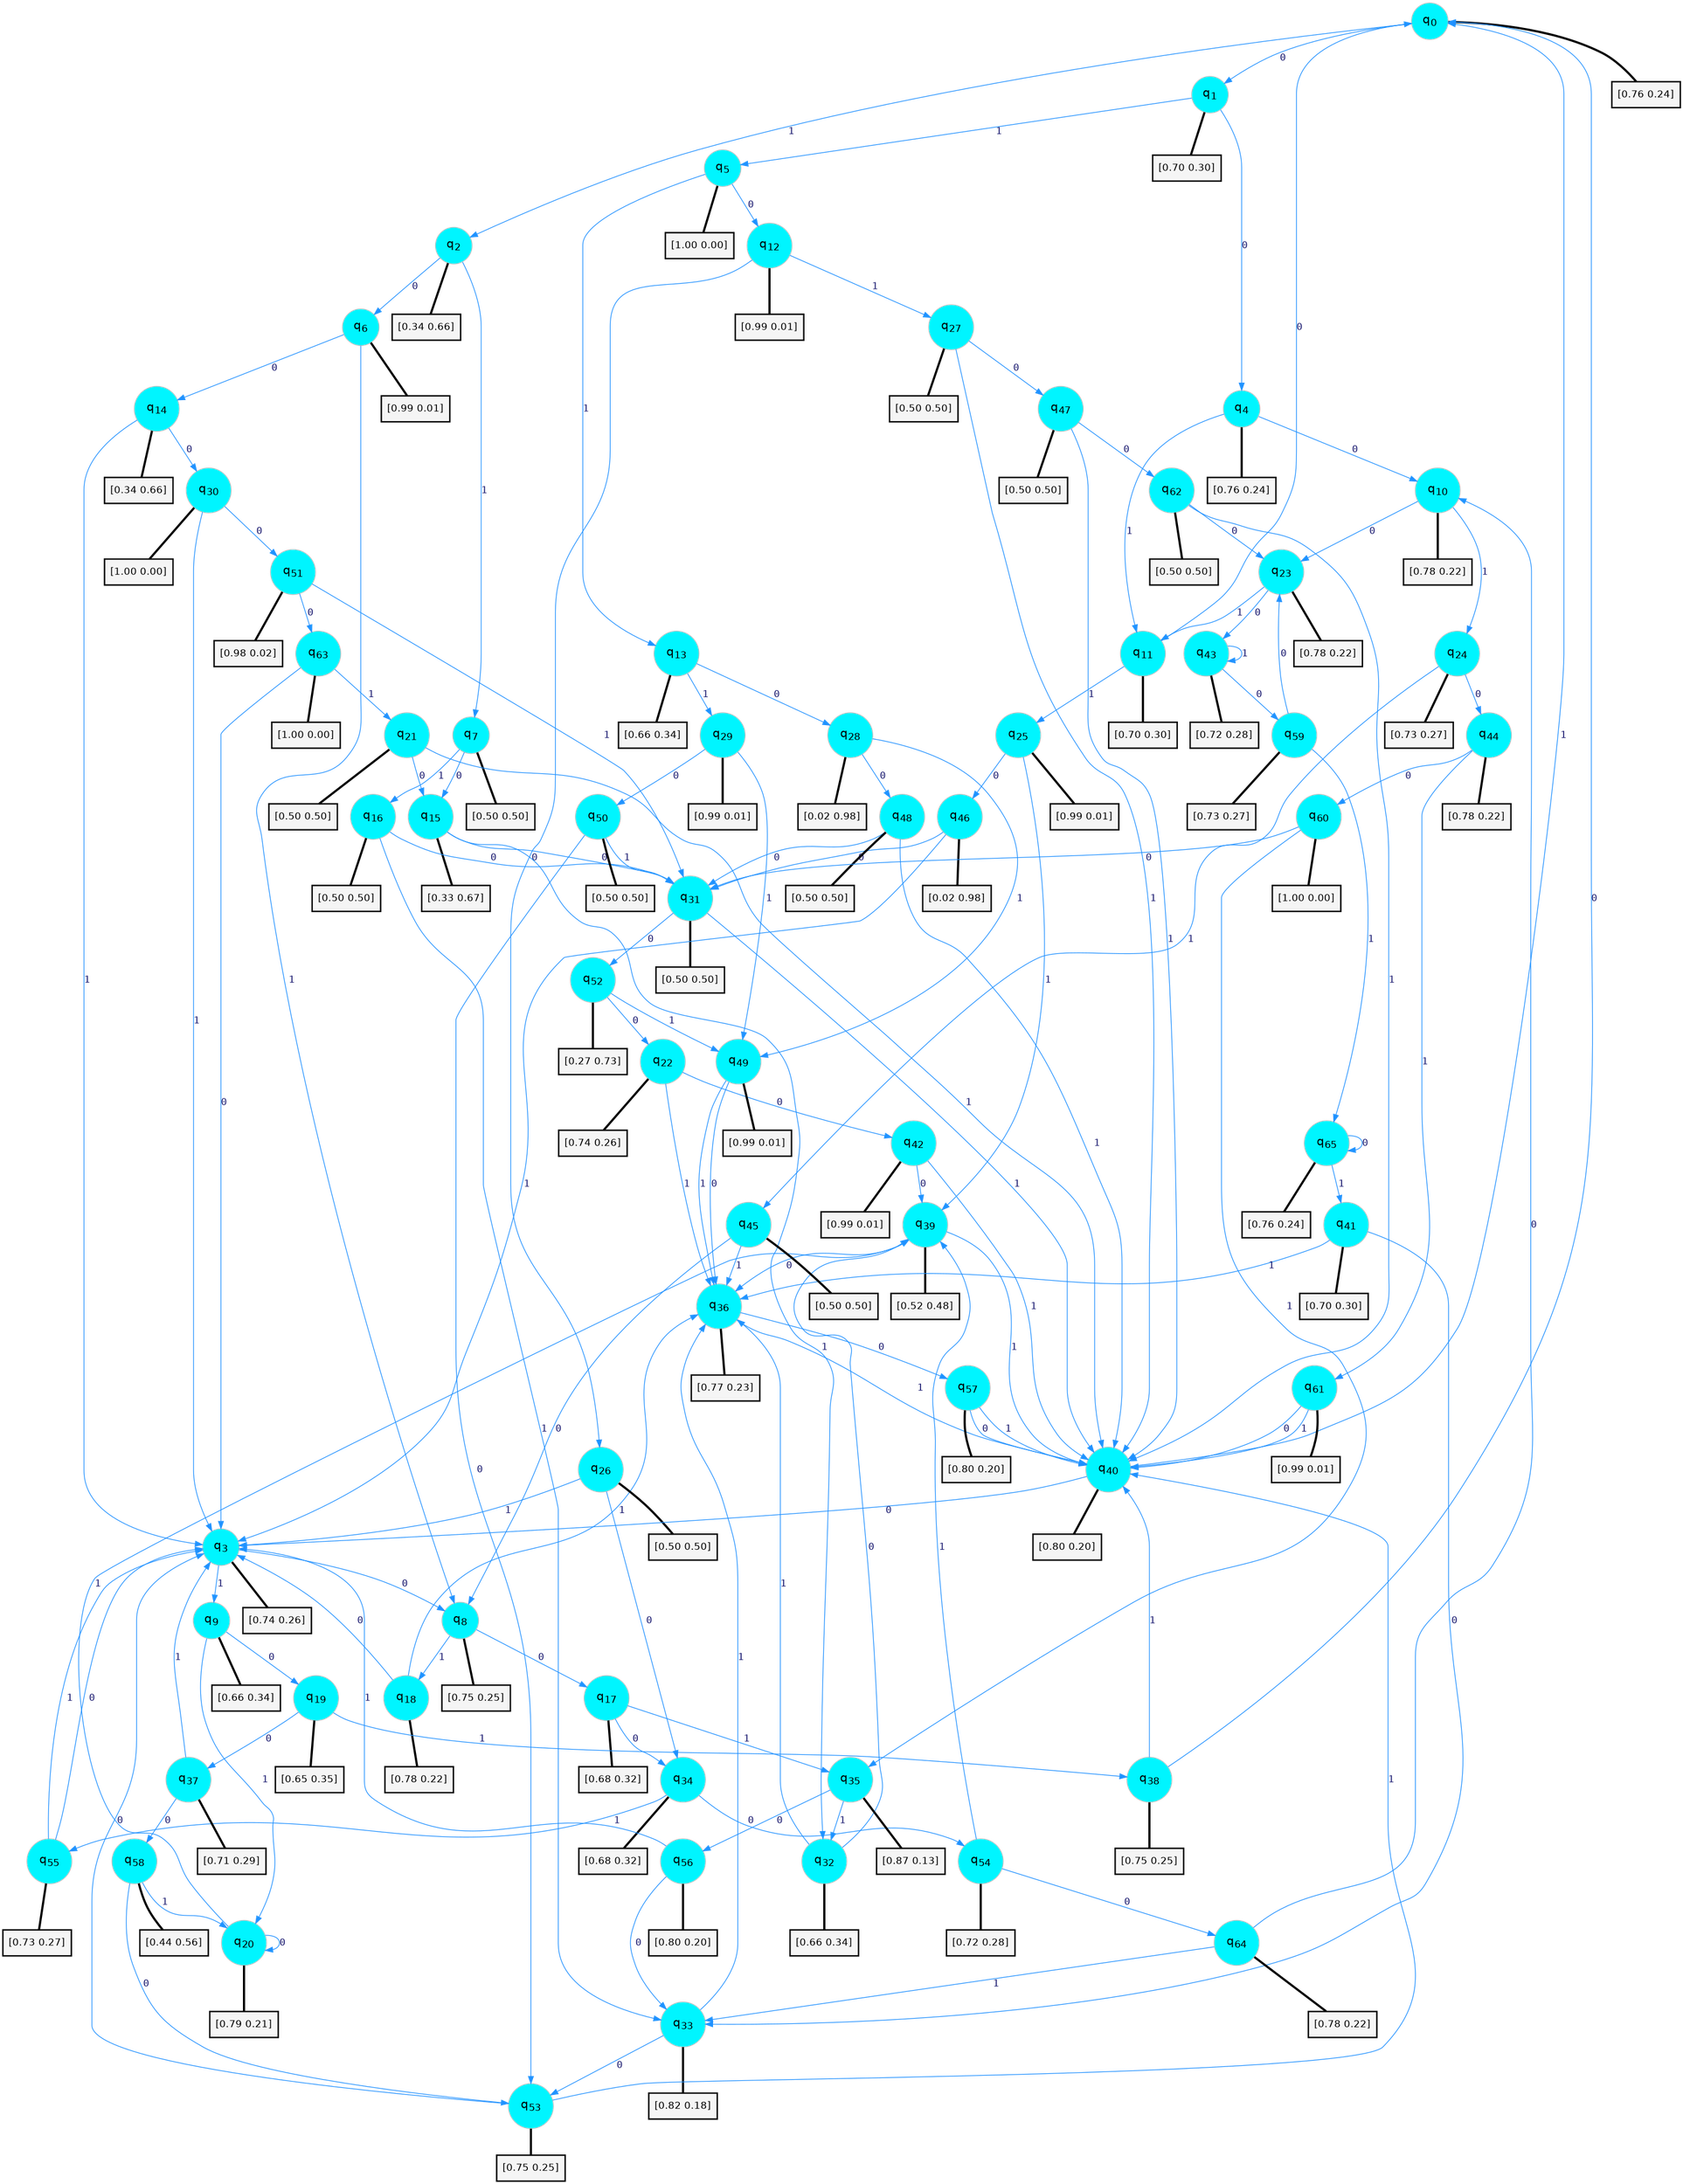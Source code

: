 digraph G {
graph [
bgcolor=transparent, dpi=300, rankdir=TD, size="40,25"];
node [
color=gray, fillcolor=turquoise1, fontcolor=black, fontname=Helvetica, fontsize=16, fontweight=bold, shape=circle, style=filled];
edge [
arrowsize=1, color=dodgerblue1, fontcolor=midnightblue, fontname=courier, fontweight=bold, penwidth=1, style=solid, weight=20];
0[label=<q<SUB>0</SUB>>];
1[label=<q<SUB>1</SUB>>];
2[label=<q<SUB>2</SUB>>];
3[label=<q<SUB>3</SUB>>];
4[label=<q<SUB>4</SUB>>];
5[label=<q<SUB>5</SUB>>];
6[label=<q<SUB>6</SUB>>];
7[label=<q<SUB>7</SUB>>];
8[label=<q<SUB>8</SUB>>];
9[label=<q<SUB>9</SUB>>];
10[label=<q<SUB>10</SUB>>];
11[label=<q<SUB>11</SUB>>];
12[label=<q<SUB>12</SUB>>];
13[label=<q<SUB>13</SUB>>];
14[label=<q<SUB>14</SUB>>];
15[label=<q<SUB>15</SUB>>];
16[label=<q<SUB>16</SUB>>];
17[label=<q<SUB>17</SUB>>];
18[label=<q<SUB>18</SUB>>];
19[label=<q<SUB>19</SUB>>];
20[label=<q<SUB>20</SUB>>];
21[label=<q<SUB>21</SUB>>];
22[label=<q<SUB>22</SUB>>];
23[label=<q<SUB>23</SUB>>];
24[label=<q<SUB>24</SUB>>];
25[label=<q<SUB>25</SUB>>];
26[label=<q<SUB>26</SUB>>];
27[label=<q<SUB>27</SUB>>];
28[label=<q<SUB>28</SUB>>];
29[label=<q<SUB>29</SUB>>];
30[label=<q<SUB>30</SUB>>];
31[label=<q<SUB>31</SUB>>];
32[label=<q<SUB>32</SUB>>];
33[label=<q<SUB>33</SUB>>];
34[label=<q<SUB>34</SUB>>];
35[label=<q<SUB>35</SUB>>];
36[label=<q<SUB>36</SUB>>];
37[label=<q<SUB>37</SUB>>];
38[label=<q<SUB>38</SUB>>];
39[label=<q<SUB>39</SUB>>];
40[label=<q<SUB>40</SUB>>];
41[label=<q<SUB>41</SUB>>];
42[label=<q<SUB>42</SUB>>];
43[label=<q<SUB>43</SUB>>];
44[label=<q<SUB>44</SUB>>];
45[label=<q<SUB>45</SUB>>];
46[label=<q<SUB>46</SUB>>];
47[label=<q<SUB>47</SUB>>];
48[label=<q<SUB>48</SUB>>];
49[label=<q<SUB>49</SUB>>];
50[label=<q<SUB>50</SUB>>];
51[label=<q<SUB>51</SUB>>];
52[label=<q<SUB>52</SUB>>];
53[label=<q<SUB>53</SUB>>];
54[label=<q<SUB>54</SUB>>];
55[label=<q<SUB>55</SUB>>];
56[label=<q<SUB>56</SUB>>];
57[label=<q<SUB>57</SUB>>];
58[label=<q<SUB>58</SUB>>];
59[label=<q<SUB>59</SUB>>];
60[label=<q<SUB>60</SUB>>];
61[label=<q<SUB>61</SUB>>];
62[label=<q<SUB>62</SUB>>];
63[label=<q<SUB>63</SUB>>];
64[label=<q<SUB>64</SUB>>];
65[label=<q<SUB>65</SUB>>];
66[label="[0.76 0.24]", shape=box,fontcolor=black, fontname=Helvetica, fontsize=14, penwidth=2, fillcolor=whitesmoke,color=black];
67[label="[0.70 0.30]", shape=box,fontcolor=black, fontname=Helvetica, fontsize=14, penwidth=2, fillcolor=whitesmoke,color=black];
68[label="[0.34 0.66]", shape=box,fontcolor=black, fontname=Helvetica, fontsize=14, penwidth=2, fillcolor=whitesmoke,color=black];
69[label="[0.74 0.26]", shape=box,fontcolor=black, fontname=Helvetica, fontsize=14, penwidth=2, fillcolor=whitesmoke,color=black];
70[label="[0.76 0.24]", shape=box,fontcolor=black, fontname=Helvetica, fontsize=14, penwidth=2, fillcolor=whitesmoke,color=black];
71[label="[1.00 0.00]", shape=box,fontcolor=black, fontname=Helvetica, fontsize=14, penwidth=2, fillcolor=whitesmoke,color=black];
72[label="[0.99 0.01]", shape=box,fontcolor=black, fontname=Helvetica, fontsize=14, penwidth=2, fillcolor=whitesmoke,color=black];
73[label="[0.50 0.50]", shape=box,fontcolor=black, fontname=Helvetica, fontsize=14, penwidth=2, fillcolor=whitesmoke,color=black];
74[label="[0.75 0.25]", shape=box,fontcolor=black, fontname=Helvetica, fontsize=14, penwidth=2, fillcolor=whitesmoke,color=black];
75[label="[0.66 0.34]", shape=box,fontcolor=black, fontname=Helvetica, fontsize=14, penwidth=2, fillcolor=whitesmoke,color=black];
76[label="[0.78 0.22]", shape=box,fontcolor=black, fontname=Helvetica, fontsize=14, penwidth=2, fillcolor=whitesmoke,color=black];
77[label="[0.70 0.30]", shape=box,fontcolor=black, fontname=Helvetica, fontsize=14, penwidth=2, fillcolor=whitesmoke,color=black];
78[label="[0.99 0.01]", shape=box,fontcolor=black, fontname=Helvetica, fontsize=14, penwidth=2, fillcolor=whitesmoke,color=black];
79[label="[0.66 0.34]", shape=box,fontcolor=black, fontname=Helvetica, fontsize=14, penwidth=2, fillcolor=whitesmoke,color=black];
80[label="[0.34 0.66]", shape=box,fontcolor=black, fontname=Helvetica, fontsize=14, penwidth=2, fillcolor=whitesmoke,color=black];
81[label="[0.33 0.67]", shape=box,fontcolor=black, fontname=Helvetica, fontsize=14, penwidth=2, fillcolor=whitesmoke,color=black];
82[label="[0.50 0.50]", shape=box,fontcolor=black, fontname=Helvetica, fontsize=14, penwidth=2, fillcolor=whitesmoke,color=black];
83[label="[0.68 0.32]", shape=box,fontcolor=black, fontname=Helvetica, fontsize=14, penwidth=2, fillcolor=whitesmoke,color=black];
84[label="[0.78 0.22]", shape=box,fontcolor=black, fontname=Helvetica, fontsize=14, penwidth=2, fillcolor=whitesmoke,color=black];
85[label="[0.65 0.35]", shape=box,fontcolor=black, fontname=Helvetica, fontsize=14, penwidth=2, fillcolor=whitesmoke,color=black];
86[label="[0.79 0.21]", shape=box,fontcolor=black, fontname=Helvetica, fontsize=14, penwidth=2, fillcolor=whitesmoke,color=black];
87[label="[0.50 0.50]", shape=box,fontcolor=black, fontname=Helvetica, fontsize=14, penwidth=2, fillcolor=whitesmoke,color=black];
88[label="[0.74 0.26]", shape=box,fontcolor=black, fontname=Helvetica, fontsize=14, penwidth=2, fillcolor=whitesmoke,color=black];
89[label="[0.78 0.22]", shape=box,fontcolor=black, fontname=Helvetica, fontsize=14, penwidth=2, fillcolor=whitesmoke,color=black];
90[label="[0.73 0.27]", shape=box,fontcolor=black, fontname=Helvetica, fontsize=14, penwidth=2, fillcolor=whitesmoke,color=black];
91[label="[0.99 0.01]", shape=box,fontcolor=black, fontname=Helvetica, fontsize=14, penwidth=2, fillcolor=whitesmoke,color=black];
92[label="[0.50 0.50]", shape=box,fontcolor=black, fontname=Helvetica, fontsize=14, penwidth=2, fillcolor=whitesmoke,color=black];
93[label="[0.50 0.50]", shape=box,fontcolor=black, fontname=Helvetica, fontsize=14, penwidth=2, fillcolor=whitesmoke,color=black];
94[label="[0.02 0.98]", shape=box,fontcolor=black, fontname=Helvetica, fontsize=14, penwidth=2, fillcolor=whitesmoke,color=black];
95[label="[0.99 0.01]", shape=box,fontcolor=black, fontname=Helvetica, fontsize=14, penwidth=2, fillcolor=whitesmoke,color=black];
96[label="[1.00 0.00]", shape=box,fontcolor=black, fontname=Helvetica, fontsize=14, penwidth=2, fillcolor=whitesmoke,color=black];
97[label="[0.50 0.50]", shape=box,fontcolor=black, fontname=Helvetica, fontsize=14, penwidth=2, fillcolor=whitesmoke,color=black];
98[label="[0.66 0.34]", shape=box,fontcolor=black, fontname=Helvetica, fontsize=14, penwidth=2, fillcolor=whitesmoke,color=black];
99[label="[0.82 0.18]", shape=box,fontcolor=black, fontname=Helvetica, fontsize=14, penwidth=2, fillcolor=whitesmoke,color=black];
100[label="[0.68 0.32]", shape=box,fontcolor=black, fontname=Helvetica, fontsize=14, penwidth=2, fillcolor=whitesmoke,color=black];
101[label="[0.87 0.13]", shape=box,fontcolor=black, fontname=Helvetica, fontsize=14, penwidth=2, fillcolor=whitesmoke,color=black];
102[label="[0.77 0.23]", shape=box,fontcolor=black, fontname=Helvetica, fontsize=14, penwidth=2, fillcolor=whitesmoke,color=black];
103[label="[0.71 0.29]", shape=box,fontcolor=black, fontname=Helvetica, fontsize=14, penwidth=2, fillcolor=whitesmoke,color=black];
104[label="[0.75 0.25]", shape=box,fontcolor=black, fontname=Helvetica, fontsize=14, penwidth=2, fillcolor=whitesmoke,color=black];
105[label="[0.52 0.48]", shape=box,fontcolor=black, fontname=Helvetica, fontsize=14, penwidth=2, fillcolor=whitesmoke,color=black];
106[label="[0.80 0.20]", shape=box,fontcolor=black, fontname=Helvetica, fontsize=14, penwidth=2, fillcolor=whitesmoke,color=black];
107[label="[0.70 0.30]", shape=box,fontcolor=black, fontname=Helvetica, fontsize=14, penwidth=2, fillcolor=whitesmoke,color=black];
108[label="[0.99 0.01]", shape=box,fontcolor=black, fontname=Helvetica, fontsize=14, penwidth=2, fillcolor=whitesmoke,color=black];
109[label="[0.72 0.28]", shape=box,fontcolor=black, fontname=Helvetica, fontsize=14, penwidth=2, fillcolor=whitesmoke,color=black];
110[label="[0.78 0.22]", shape=box,fontcolor=black, fontname=Helvetica, fontsize=14, penwidth=2, fillcolor=whitesmoke,color=black];
111[label="[0.50 0.50]", shape=box,fontcolor=black, fontname=Helvetica, fontsize=14, penwidth=2, fillcolor=whitesmoke,color=black];
112[label="[0.02 0.98]", shape=box,fontcolor=black, fontname=Helvetica, fontsize=14, penwidth=2, fillcolor=whitesmoke,color=black];
113[label="[0.50 0.50]", shape=box,fontcolor=black, fontname=Helvetica, fontsize=14, penwidth=2, fillcolor=whitesmoke,color=black];
114[label="[0.50 0.50]", shape=box,fontcolor=black, fontname=Helvetica, fontsize=14, penwidth=2, fillcolor=whitesmoke,color=black];
115[label="[0.99 0.01]", shape=box,fontcolor=black, fontname=Helvetica, fontsize=14, penwidth=2, fillcolor=whitesmoke,color=black];
116[label="[0.50 0.50]", shape=box,fontcolor=black, fontname=Helvetica, fontsize=14, penwidth=2, fillcolor=whitesmoke,color=black];
117[label="[0.98 0.02]", shape=box,fontcolor=black, fontname=Helvetica, fontsize=14, penwidth=2, fillcolor=whitesmoke,color=black];
118[label="[0.27 0.73]", shape=box,fontcolor=black, fontname=Helvetica, fontsize=14, penwidth=2, fillcolor=whitesmoke,color=black];
119[label="[0.75 0.25]", shape=box,fontcolor=black, fontname=Helvetica, fontsize=14, penwidth=2, fillcolor=whitesmoke,color=black];
120[label="[0.72 0.28]", shape=box,fontcolor=black, fontname=Helvetica, fontsize=14, penwidth=2, fillcolor=whitesmoke,color=black];
121[label="[0.73 0.27]", shape=box,fontcolor=black, fontname=Helvetica, fontsize=14, penwidth=2, fillcolor=whitesmoke,color=black];
122[label="[0.80 0.20]", shape=box,fontcolor=black, fontname=Helvetica, fontsize=14, penwidth=2, fillcolor=whitesmoke,color=black];
123[label="[0.80 0.20]", shape=box,fontcolor=black, fontname=Helvetica, fontsize=14, penwidth=2, fillcolor=whitesmoke,color=black];
124[label="[0.44 0.56]", shape=box,fontcolor=black, fontname=Helvetica, fontsize=14, penwidth=2, fillcolor=whitesmoke,color=black];
125[label="[0.73 0.27]", shape=box,fontcolor=black, fontname=Helvetica, fontsize=14, penwidth=2, fillcolor=whitesmoke,color=black];
126[label="[1.00 0.00]", shape=box,fontcolor=black, fontname=Helvetica, fontsize=14, penwidth=2, fillcolor=whitesmoke,color=black];
127[label="[0.99 0.01]", shape=box,fontcolor=black, fontname=Helvetica, fontsize=14, penwidth=2, fillcolor=whitesmoke,color=black];
128[label="[0.50 0.50]", shape=box,fontcolor=black, fontname=Helvetica, fontsize=14, penwidth=2, fillcolor=whitesmoke,color=black];
129[label="[1.00 0.00]", shape=box,fontcolor=black, fontname=Helvetica, fontsize=14, penwidth=2, fillcolor=whitesmoke,color=black];
130[label="[0.78 0.22]", shape=box,fontcolor=black, fontname=Helvetica, fontsize=14, penwidth=2, fillcolor=whitesmoke,color=black];
131[label="[0.76 0.24]", shape=box,fontcolor=black, fontname=Helvetica, fontsize=14, penwidth=2, fillcolor=whitesmoke,color=black];
0->1 [label=0];
0->2 [label=1];
0->66 [arrowhead=none, penwidth=3,color=black];
1->4 [label=0];
1->5 [label=1];
1->67 [arrowhead=none, penwidth=3,color=black];
2->6 [label=0];
2->7 [label=1];
2->68 [arrowhead=none, penwidth=3,color=black];
3->8 [label=0];
3->9 [label=1];
3->69 [arrowhead=none, penwidth=3,color=black];
4->10 [label=0];
4->11 [label=1];
4->70 [arrowhead=none, penwidth=3,color=black];
5->12 [label=0];
5->13 [label=1];
5->71 [arrowhead=none, penwidth=3,color=black];
6->14 [label=0];
6->8 [label=1];
6->72 [arrowhead=none, penwidth=3,color=black];
7->15 [label=0];
7->16 [label=1];
7->73 [arrowhead=none, penwidth=3,color=black];
8->17 [label=0];
8->18 [label=1];
8->74 [arrowhead=none, penwidth=3,color=black];
9->19 [label=0];
9->20 [label=1];
9->75 [arrowhead=none, penwidth=3,color=black];
10->23 [label=0];
10->24 [label=1];
10->76 [arrowhead=none, penwidth=3,color=black];
11->0 [label=0];
11->25 [label=1];
11->77 [arrowhead=none, penwidth=3,color=black];
12->26 [label=0];
12->27 [label=1];
12->78 [arrowhead=none, penwidth=3,color=black];
13->28 [label=0];
13->29 [label=1];
13->79 [arrowhead=none, penwidth=3,color=black];
14->30 [label=0];
14->3 [label=1];
14->80 [arrowhead=none, penwidth=3,color=black];
15->31 [label=0];
15->32 [label=1];
15->81 [arrowhead=none, penwidth=3,color=black];
16->31 [label=0];
16->33 [label=1];
16->82 [arrowhead=none, penwidth=3,color=black];
17->34 [label=0];
17->35 [label=1];
17->83 [arrowhead=none, penwidth=3,color=black];
18->3 [label=0];
18->36 [label=1];
18->84 [arrowhead=none, penwidth=3,color=black];
19->37 [label=0];
19->38 [label=1];
19->85 [arrowhead=none, penwidth=3,color=black];
20->20 [label=0];
20->39 [label=1];
20->86 [arrowhead=none, penwidth=3,color=black];
21->15 [label=0];
21->40 [label=1];
21->87 [arrowhead=none, penwidth=3,color=black];
22->42 [label=0];
22->36 [label=1];
22->88 [arrowhead=none, penwidth=3,color=black];
23->43 [label=0];
23->11 [label=1];
23->89 [arrowhead=none, penwidth=3,color=black];
24->44 [label=0];
24->45 [label=1];
24->90 [arrowhead=none, penwidth=3,color=black];
25->46 [label=0];
25->39 [label=1];
25->91 [arrowhead=none, penwidth=3,color=black];
26->34 [label=0];
26->3 [label=1];
26->92 [arrowhead=none, penwidth=3,color=black];
27->47 [label=0];
27->40 [label=1];
27->93 [arrowhead=none, penwidth=3,color=black];
28->48 [label=0];
28->49 [label=1];
28->94 [arrowhead=none, penwidth=3,color=black];
29->50 [label=0];
29->49 [label=1];
29->95 [arrowhead=none, penwidth=3,color=black];
30->51 [label=0];
30->3 [label=1];
30->96 [arrowhead=none, penwidth=3,color=black];
31->52 [label=0];
31->40 [label=1];
31->97 [arrowhead=none, penwidth=3,color=black];
32->39 [label=0];
32->36 [label=1];
32->98 [arrowhead=none, penwidth=3,color=black];
33->53 [label=0];
33->36 [label=1];
33->99 [arrowhead=none, penwidth=3,color=black];
34->54 [label=0];
34->55 [label=1];
34->100 [arrowhead=none, penwidth=3,color=black];
35->56 [label=0];
35->32 [label=1];
35->101 [arrowhead=none, penwidth=3,color=black];
36->57 [label=0];
36->40 [label=1];
36->102 [arrowhead=none, penwidth=3,color=black];
37->58 [label=0];
37->3 [label=1];
37->103 [arrowhead=none, penwidth=3,color=black];
38->0 [label=0];
38->40 [label=1];
38->104 [arrowhead=none, penwidth=3,color=black];
39->36 [label=0];
39->40 [label=1];
39->105 [arrowhead=none, penwidth=3,color=black];
40->3 [label=0];
40->0 [label=1];
40->106 [arrowhead=none, penwidth=3,color=black];
41->33 [label=0];
41->36 [label=1];
41->107 [arrowhead=none, penwidth=3,color=black];
42->39 [label=0];
42->40 [label=1];
42->108 [arrowhead=none, penwidth=3,color=black];
43->59 [label=0];
43->43 [label=1];
43->109 [arrowhead=none, penwidth=3,color=black];
44->60 [label=0];
44->61 [label=1];
44->110 [arrowhead=none, penwidth=3,color=black];
45->8 [label=0];
45->36 [label=1];
45->111 [arrowhead=none, penwidth=3,color=black];
46->31 [label=0];
46->3 [label=1];
46->112 [arrowhead=none, penwidth=3,color=black];
47->62 [label=0];
47->40 [label=1];
47->113 [arrowhead=none, penwidth=3,color=black];
48->31 [label=0];
48->40 [label=1];
48->114 [arrowhead=none, penwidth=3,color=black];
49->36 [label=0];
49->36 [label=1];
49->115 [arrowhead=none, penwidth=3,color=black];
50->53 [label=0];
50->31 [label=1];
50->116 [arrowhead=none, penwidth=3,color=black];
51->63 [label=0];
51->31 [label=1];
51->117 [arrowhead=none, penwidth=3,color=black];
52->22 [label=0];
52->49 [label=1];
52->118 [arrowhead=none, penwidth=3,color=black];
53->3 [label=0];
53->40 [label=1];
53->119 [arrowhead=none, penwidth=3,color=black];
54->64 [label=0];
54->39 [label=1];
54->120 [arrowhead=none, penwidth=3,color=black];
55->3 [label=0];
55->3 [label=1];
55->121 [arrowhead=none, penwidth=3,color=black];
56->33 [label=0];
56->3 [label=1];
56->122 [arrowhead=none, penwidth=3,color=black];
57->40 [label=0];
57->40 [label=1];
57->123 [arrowhead=none, penwidth=3,color=black];
58->53 [label=0];
58->20 [label=1];
58->124 [arrowhead=none, penwidth=3,color=black];
59->23 [label=0];
59->65 [label=1];
59->125 [arrowhead=none, penwidth=3,color=black];
60->31 [label=0];
60->35 [label=1];
60->126 [arrowhead=none, penwidth=3,color=black];
61->40 [label=0];
61->40 [label=1];
61->127 [arrowhead=none, penwidth=3,color=black];
62->23 [label=0];
62->40 [label=1];
62->128 [arrowhead=none, penwidth=3,color=black];
63->3 [label=0];
63->21 [label=1];
63->129 [arrowhead=none, penwidth=3,color=black];
64->10 [label=0];
64->33 [label=1];
64->130 [arrowhead=none, penwidth=3,color=black];
65->65 [label=0];
65->41 [label=1];
65->131 [arrowhead=none, penwidth=3,color=black];
}
